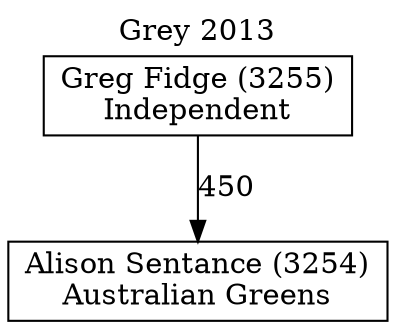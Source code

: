 // House preference flow
digraph "Alison Sentance (3254)_Grey_2013" {
	graph [label="Grey 2013" labelloc=t mclimit=10]
	node [shape=box]
	"Alison Sentance (3254)" [label="Alison Sentance (3254)
Australian Greens"]
	"Greg Fidge (3255)" [label="Greg Fidge (3255)
Independent"]
	"Greg Fidge (3255)" [label="Greg Fidge (3255)
Independent"]
	"Greg Fidge (3255)" -> "Alison Sentance (3254)" [label=450]
}
